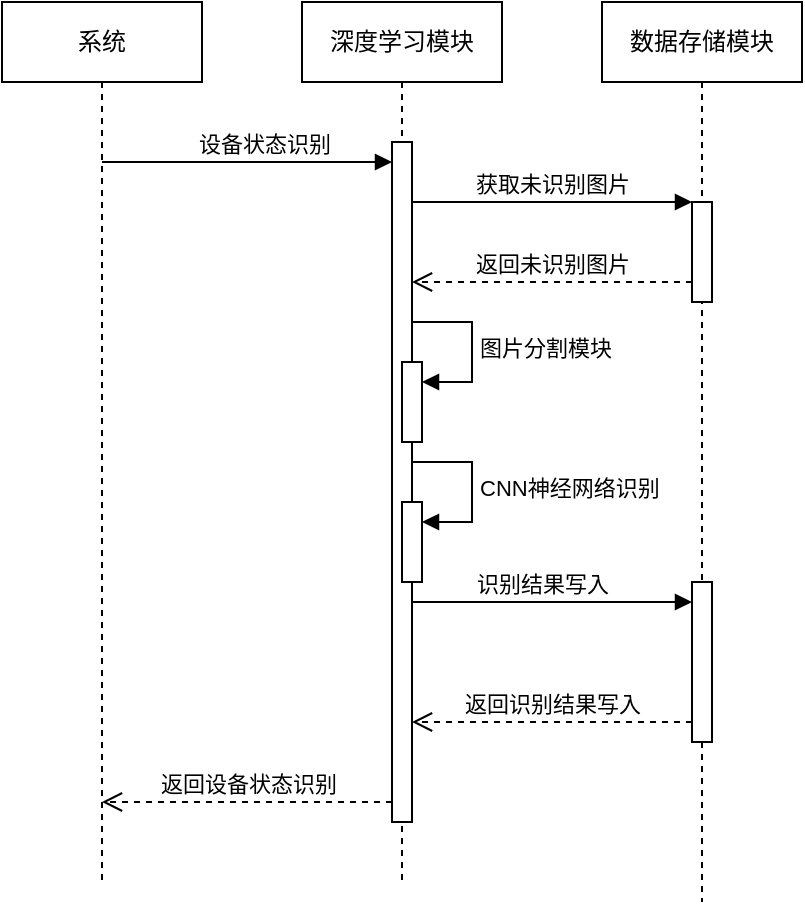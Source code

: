 <mxfile version="20.8.23" type="github">
  <diagram name="Page-1" id="2YBvvXClWsGukQMizWep">
    <mxGraphModel dx="945" dy="573" grid="1" gridSize="10" guides="1" tooltips="1" connect="1" arrows="1" fold="1" page="1" pageScale="1" pageWidth="850" pageHeight="1100" math="0" shadow="0">
      <root>
        <mxCell id="0" />
        <mxCell id="1" parent="0" />
        <mxCell id="Hcxl0hMti5iGIisu2TuD-1" value="深度学习模块" style="shape=umlLifeline;perimeter=lifelinePerimeter;whiteSpace=wrap;html=1;container=1;dropTarget=0;collapsible=0;recursiveResize=0;outlineConnect=0;portConstraint=eastwest;newEdgeStyle={&quot;edgeStyle&quot;:&quot;elbowEdgeStyle&quot;,&quot;elbow&quot;:&quot;vertical&quot;,&quot;curved&quot;:0,&quot;rounded&quot;:0};" vertex="1" parent="1">
          <mxGeometry x="190" y="110" width="100" height="440" as="geometry" />
        </mxCell>
        <mxCell id="Hcxl0hMti5iGIisu2TuD-5" value="" style="html=1;points=[];perimeter=orthogonalPerimeter;outlineConnect=0;targetShapes=umlLifeline;portConstraint=eastwest;newEdgeStyle={&quot;edgeStyle&quot;:&quot;elbowEdgeStyle&quot;,&quot;elbow&quot;:&quot;vertical&quot;,&quot;curved&quot;:0,&quot;rounded&quot;:0};" vertex="1" parent="Hcxl0hMti5iGIisu2TuD-1">
          <mxGeometry x="45" y="70" width="10" height="340" as="geometry" />
        </mxCell>
        <mxCell id="Hcxl0hMti5iGIisu2TuD-11" value="" style="html=1;points=[];perimeter=orthogonalPerimeter;outlineConnect=0;targetShapes=umlLifeline;portConstraint=eastwest;newEdgeStyle={&quot;edgeStyle&quot;:&quot;elbowEdgeStyle&quot;,&quot;elbow&quot;:&quot;vertical&quot;,&quot;curved&quot;:0,&quot;rounded&quot;:0};" vertex="1" parent="Hcxl0hMti5iGIisu2TuD-1">
          <mxGeometry x="50" y="180" width="10" height="40" as="geometry" />
        </mxCell>
        <mxCell id="Hcxl0hMti5iGIisu2TuD-12" value="图片分割模块" style="html=1;align=left;spacingLeft=2;endArrow=block;rounded=0;edgeStyle=orthogonalEdgeStyle;curved=0;rounded=0;" edge="1" target="Hcxl0hMti5iGIisu2TuD-11" parent="Hcxl0hMti5iGIisu2TuD-1">
          <mxGeometry relative="1" as="geometry">
            <mxPoint x="55" y="160" as="sourcePoint" />
            <Array as="points">
              <mxPoint x="85" y="190" />
            </Array>
          </mxGeometry>
        </mxCell>
        <mxCell id="Hcxl0hMti5iGIisu2TuD-15" value="" style="html=1;points=[];perimeter=orthogonalPerimeter;outlineConnect=0;targetShapes=umlLifeline;portConstraint=eastwest;newEdgeStyle={&quot;edgeStyle&quot;:&quot;elbowEdgeStyle&quot;,&quot;elbow&quot;:&quot;vertical&quot;,&quot;curved&quot;:0,&quot;rounded&quot;:0};" vertex="1" parent="Hcxl0hMti5iGIisu2TuD-1">
          <mxGeometry x="50" y="250" width="10" height="40" as="geometry" />
        </mxCell>
        <mxCell id="Hcxl0hMti5iGIisu2TuD-16" value="CNN神经网络识别" style="html=1;align=left;spacingLeft=2;endArrow=block;rounded=0;edgeStyle=orthogonalEdgeStyle;curved=0;rounded=0;" edge="1" target="Hcxl0hMti5iGIisu2TuD-15" parent="Hcxl0hMti5iGIisu2TuD-1">
          <mxGeometry relative="1" as="geometry">
            <mxPoint x="55" y="230" as="sourcePoint" />
            <Array as="points">
              <mxPoint x="85" y="260" />
            </Array>
          </mxGeometry>
        </mxCell>
        <mxCell id="Hcxl0hMti5iGIisu2TuD-2" value="数据存储模块" style="shape=umlLifeline;perimeter=lifelinePerimeter;whiteSpace=wrap;html=1;container=1;dropTarget=0;collapsible=0;recursiveResize=0;outlineConnect=0;portConstraint=eastwest;newEdgeStyle={&quot;edgeStyle&quot;:&quot;elbowEdgeStyle&quot;,&quot;elbow&quot;:&quot;vertical&quot;,&quot;curved&quot;:0,&quot;rounded&quot;:0};" vertex="1" parent="1">
          <mxGeometry x="340" y="110" width="100" height="450" as="geometry" />
        </mxCell>
        <mxCell id="Hcxl0hMti5iGIisu2TuD-8" value="" style="html=1;points=[];perimeter=orthogonalPerimeter;outlineConnect=0;targetShapes=umlLifeline;portConstraint=eastwest;newEdgeStyle={&quot;edgeStyle&quot;:&quot;elbowEdgeStyle&quot;,&quot;elbow&quot;:&quot;vertical&quot;,&quot;curved&quot;:0,&quot;rounded&quot;:0};" vertex="1" parent="Hcxl0hMti5iGIisu2TuD-2">
          <mxGeometry x="45" y="100" width="10" height="50" as="geometry" />
        </mxCell>
        <mxCell id="Hcxl0hMti5iGIisu2TuD-17" value="" style="html=1;points=[];perimeter=orthogonalPerimeter;outlineConnect=0;targetShapes=umlLifeline;portConstraint=eastwest;newEdgeStyle={&quot;edgeStyle&quot;:&quot;elbowEdgeStyle&quot;,&quot;elbow&quot;:&quot;vertical&quot;,&quot;curved&quot;:0,&quot;rounded&quot;:0};" vertex="1" parent="Hcxl0hMti5iGIisu2TuD-2">
          <mxGeometry x="45" y="290" width="10" height="80" as="geometry" />
        </mxCell>
        <mxCell id="Hcxl0hMti5iGIisu2TuD-4" value="系统" style="shape=umlLifeline;perimeter=lifelinePerimeter;whiteSpace=wrap;html=1;container=1;dropTarget=0;collapsible=0;recursiveResize=0;outlineConnect=0;portConstraint=eastwest;newEdgeStyle={&quot;edgeStyle&quot;:&quot;elbowEdgeStyle&quot;,&quot;elbow&quot;:&quot;vertical&quot;,&quot;curved&quot;:0,&quot;rounded&quot;:0};" vertex="1" parent="1">
          <mxGeometry x="40" y="110" width="100" height="440" as="geometry" />
        </mxCell>
        <mxCell id="Hcxl0hMti5iGIisu2TuD-6" value="设备状态识别" style="html=1;verticalAlign=bottom;endArrow=block;edgeStyle=elbowEdgeStyle;elbow=vertical;curved=0;rounded=0;" edge="1" target="Hcxl0hMti5iGIisu2TuD-5" parent="1" source="Hcxl0hMti5iGIisu2TuD-4">
          <mxGeometry x="0.113" relative="1" as="geometry">
            <mxPoint x="100" y="180" as="sourcePoint" />
            <Array as="points">
              <mxPoint x="170" y="190" />
            </Array>
            <mxPoint as="offset" />
          </mxGeometry>
        </mxCell>
        <mxCell id="Hcxl0hMti5iGIisu2TuD-7" value="返回设备状态识别" style="html=1;verticalAlign=bottom;endArrow=open;dashed=1;endSize=8;edgeStyle=elbowEdgeStyle;elbow=vertical;curved=0;rounded=0;" edge="1" source="Hcxl0hMti5iGIisu2TuD-5" parent="1" target="Hcxl0hMti5iGIisu2TuD-4">
          <mxGeometry relative="1" as="geometry">
            <mxPoint x="100" y="255" as="targetPoint" />
            <Array as="points">
              <mxPoint x="160" y="510" />
              <mxPoint x="190" y="370" />
            </Array>
          </mxGeometry>
        </mxCell>
        <mxCell id="Hcxl0hMti5iGIisu2TuD-9" value="获取未识别图片" style="html=1;verticalAlign=bottom;endArrow=block;edgeStyle=elbowEdgeStyle;elbow=vertical;curved=0;rounded=0;" edge="1" target="Hcxl0hMti5iGIisu2TuD-8" parent="1" source="Hcxl0hMti5iGIisu2TuD-5">
          <mxGeometry relative="1" as="geometry">
            <mxPoint x="260" y="250" as="sourcePoint" />
            <Array as="points">
              <mxPoint x="320" y="210" />
            </Array>
            <mxPoint as="offset" />
          </mxGeometry>
        </mxCell>
        <mxCell id="Hcxl0hMti5iGIisu2TuD-10" value="返回未识别图片" style="html=1;verticalAlign=bottom;endArrow=open;dashed=1;endSize=8;edgeStyle=elbowEdgeStyle;elbow=vertical;curved=0;rounded=0;" edge="1" source="Hcxl0hMti5iGIisu2TuD-8" parent="1" target="Hcxl0hMti5iGIisu2TuD-5">
          <mxGeometry relative="1" as="geometry">
            <mxPoint x="295" y="285" as="targetPoint" />
            <Array as="points">
              <mxPoint x="310" y="250" />
            </Array>
          </mxGeometry>
        </mxCell>
        <mxCell id="Hcxl0hMti5iGIisu2TuD-18" value="识别结果写入" style="html=1;verticalAlign=bottom;endArrow=block;edgeStyle=elbowEdgeStyle;elbow=vertical;curved=0;rounded=0;" edge="1" target="Hcxl0hMti5iGIisu2TuD-17" parent="1" source="Hcxl0hMti5iGIisu2TuD-5">
          <mxGeometry x="-0.071" relative="1" as="geometry">
            <mxPoint x="315" y="400" as="sourcePoint" />
            <Array as="points">
              <mxPoint x="300" y="410" />
            </Array>
            <mxPoint as="offset" />
          </mxGeometry>
        </mxCell>
        <mxCell id="Hcxl0hMti5iGIisu2TuD-19" value="返回识别结果写入" style="html=1;verticalAlign=bottom;endArrow=open;dashed=1;endSize=8;edgeStyle=elbowEdgeStyle;elbow=vertical;curved=0;rounded=0;" edge="1" source="Hcxl0hMti5iGIisu2TuD-17" parent="1" target="Hcxl0hMti5iGIisu2TuD-5">
          <mxGeometry relative="1" as="geometry">
            <mxPoint x="315" y="475" as="targetPoint" />
            <Array as="points">
              <mxPoint x="300" y="470" />
            </Array>
          </mxGeometry>
        </mxCell>
      </root>
    </mxGraphModel>
  </diagram>
</mxfile>
